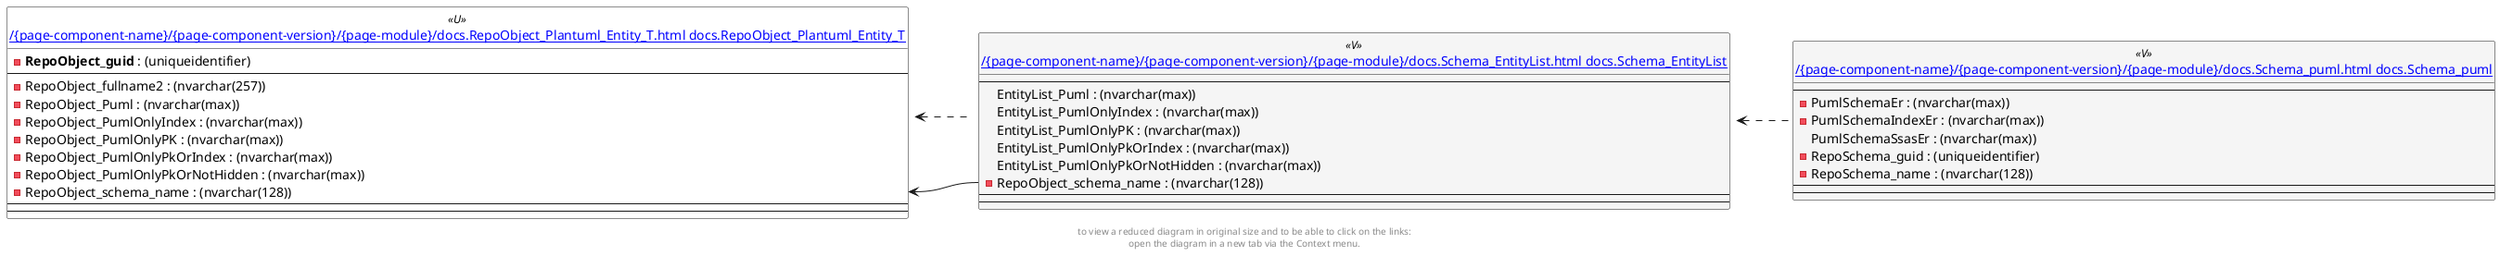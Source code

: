 @startuml
left to right direction
'top to bottom direction
hide circle
'avoide "." issues:
set namespaceSeparator none


skinparam class {
  BackgroundColor White
  BackgroundColor<<FN>> Yellow
  BackgroundColor<<FS>> Yellow
  BackgroundColor<<FT>> LightGray
  BackgroundColor<<IF>> Yellow
  BackgroundColor<<IS>> Yellow
  BackgroundColor<<P>> Aqua
  BackgroundColor<<PC>> Aqua
  BackgroundColor<<SN>> Yellow
  BackgroundColor<<SO>> SlateBlue
  BackgroundColor<<TF>> LightGray
  BackgroundColor<<TR>> Tomato
  BackgroundColor<<U>> White
  BackgroundColor<<V>> WhiteSmoke
  BackgroundColor<<X>> Aqua
}


entity "[[{site-url}/{page-component-name}/{page-component-version}/{page-module}/docs.RepoObject_Plantuml_Entity_T.html docs.RepoObject_Plantuml_Entity_T]]" as docs.RepoObject_Plantuml_Entity_T << U >> {
  - **RepoObject_guid** : (uniqueidentifier)
  --
  - RepoObject_fullname2 : (nvarchar(257))
  - RepoObject_Puml : (nvarchar(max))
  - RepoObject_PumlOnlyIndex : (nvarchar(max))
  - RepoObject_PumlOnlyPK : (nvarchar(max))
  - RepoObject_PumlOnlyPkOrIndex : (nvarchar(max))
  - RepoObject_PumlOnlyPkOrNotHidden : (nvarchar(max))
  - RepoObject_schema_name : (nvarchar(128))
  --
  --
}

entity "[[{site-url}/{page-component-name}/{page-component-version}/{page-module}/docs.Schema_EntityList.html docs.Schema_EntityList]]" as docs.Schema_EntityList << V >> {
  --
  EntityList_Puml : (nvarchar(max))
  EntityList_PumlOnlyIndex : (nvarchar(max))
  EntityList_PumlOnlyPK : (nvarchar(max))
  EntityList_PumlOnlyPkOrIndex : (nvarchar(max))
  EntityList_PumlOnlyPkOrNotHidden : (nvarchar(max))
  - RepoObject_schema_name : (nvarchar(128))
  --
  --
}

entity "[[{site-url}/{page-component-name}/{page-component-version}/{page-module}/docs.Schema_puml.html docs.Schema_puml]]" as docs.Schema_puml << V >> {
  --
  - PumlSchemaEr : (nvarchar(max))
  - PumlSchemaIndexEr : (nvarchar(max))
  PumlSchemaSsasEr : (nvarchar(max))
  - RepoSchema_guid : (uniqueidentifier)
  - RepoSchema_name : (nvarchar(128))
  --
  --
}

docs.RepoObject_Plantuml_Entity_T <.. docs.Schema_EntityList
docs.Schema_EntityList <.. docs.Schema_puml
docs.RepoObject_Plantuml_Entity_T::RepoObject_schema_name <-- docs.Schema_EntityList::RepoObject_schema_name
footer
to view a reduced diagram in original size and to be able to click on the links:
open the diagram in a new tab via the Context menu.
end footer

@enduml

